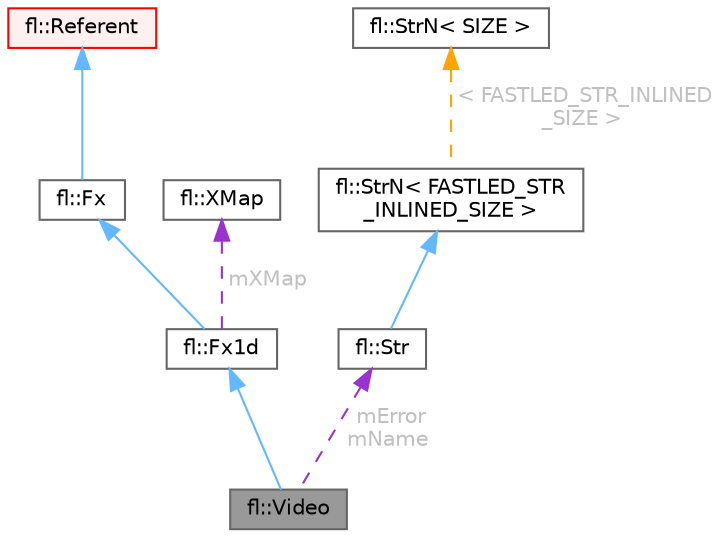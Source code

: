 digraph "fl::Video"
{
 // INTERACTIVE_SVG=YES
 // LATEX_PDF_SIZE
  bgcolor="transparent";
  edge [fontname=Helvetica,fontsize=10,labelfontname=Helvetica,labelfontsize=10];
  node [fontname=Helvetica,fontsize=10,shape=box,height=0.2,width=0.4];
  Node1 [id="Node000001",label="fl::Video",height=0.2,width=0.4,color="gray40", fillcolor="grey60", style="filled", fontcolor="black",tooltip=" "];
  Node2 -> Node1 [id="edge1_Node000001_Node000002",dir="back",color="steelblue1",style="solid",tooltip=" "];
  Node2 [id="Node000002",label="fl::Fx1d",height=0.2,width=0.4,color="gray40", fillcolor="white", style="filled",URL="$d4/d1c/classfl_1_1_fx1d.html",tooltip=" "];
  Node3 -> Node2 [id="edge2_Node000002_Node000003",dir="back",color="steelblue1",style="solid",tooltip=" "];
  Node3 [id="Node000003",label="fl::Fx",height=0.2,width=0.4,color="gray40", fillcolor="white", style="filled",URL="$da/d5d/classfl_1_1_fx.html",tooltip=" "];
  Node4 -> Node3 [id="edge3_Node000003_Node000004",dir="back",color="steelblue1",style="solid",tooltip=" "];
  Node4 [id="Node000004",label="fl::Referent",height=0.2,width=0.4,color="red", fillcolor="#FFF0F0", style="filled",URL="$d6/d16/classfl_1_1_referent.html",tooltip=" "];
  Node11 -> Node2 [id="edge4_Node000002_Node000011",dir="back",color="darkorchid3",style="dashed",tooltip=" ",label=" mXMap",fontcolor="grey" ];
  Node11 [id="Node000011",label="fl::XMap",height=0.2,width=0.4,color="gray40", fillcolor="white", style="filled",URL="$d7/d6c/classfl_1_1_x_map.html",tooltip=" "];
  Node12 -> Node1 [id="edge5_Node000001_Node000012",dir="back",color="darkorchid3",style="dashed",tooltip=" ",label=" mError\nmName",fontcolor="grey" ];
  Node12 [id="Node000012",label="fl::Str",height=0.2,width=0.4,color="gray40", fillcolor="white", style="filled",URL="$d2/d24/classfl_1_1_str.html",tooltip=" "];
  Node13 -> Node12 [id="edge6_Node000012_Node000013",dir="back",color="steelblue1",style="solid",tooltip=" "];
  Node13 [id="Node000013",label="fl::StrN\< FASTLED_STR\l_INLINED_SIZE \>",height=0.2,width=0.4,color="gray40", fillcolor="white", style="filled",URL="$dc/d96/classfl_1_1_str_n.html",tooltip=" "];
  Node14 -> Node13 [id="edge7_Node000013_Node000014",dir="back",color="orange",style="dashed",tooltip=" ",label=" \< FASTLED_STR_INLINED\l_SIZE \>",fontcolor="grey" ];
  Node14 [id="Node000014",label="fl::StrN\< SIZE \>",height=0.2,width=0.4,color="gray40", fillcolor="white", style="filled",URL="$dc/d96/classfl_1_1_str_n.html",tooltip=" "];
}
